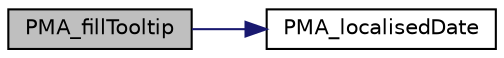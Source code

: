 digraph G
{
  edge [fontname="Helvetica",fontsize="10",labelfontname="Helvetica",labelfontsize="10"];
  node [fontname="Helvetica",fontsize="10",shape=record];
  rankdir="LR";
  Node1 [label="PMA_fillTooltip",height=0.2,width=0.4,color="black", fillcolor="grey75", style="filled" fontcolor="black"];
  Node1 -> Node2 [color="midnightblue",fontsize="10",style="solid",fontname="Helvetica"];
  Node2 [label="PMA_localisedDate",height=0.2,width=0.4,color="black", fillcolor="white", style="filled",URL="$common_8lib_8php.html#a5fd5c1fc97dd60dd15cdd39a74655292",tooltip="Writes localised date."];
}
